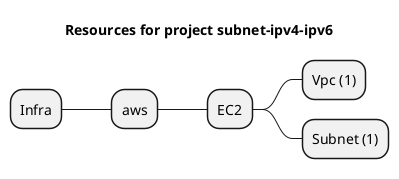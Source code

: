@startmindmap
title Resources for project subnet-ipv4-ipv6
skinparam monochrome true
+ Infra
++ aws
+++ EC2
++++ Vpc (1)
++++ Subnet (1)
@endmindmap